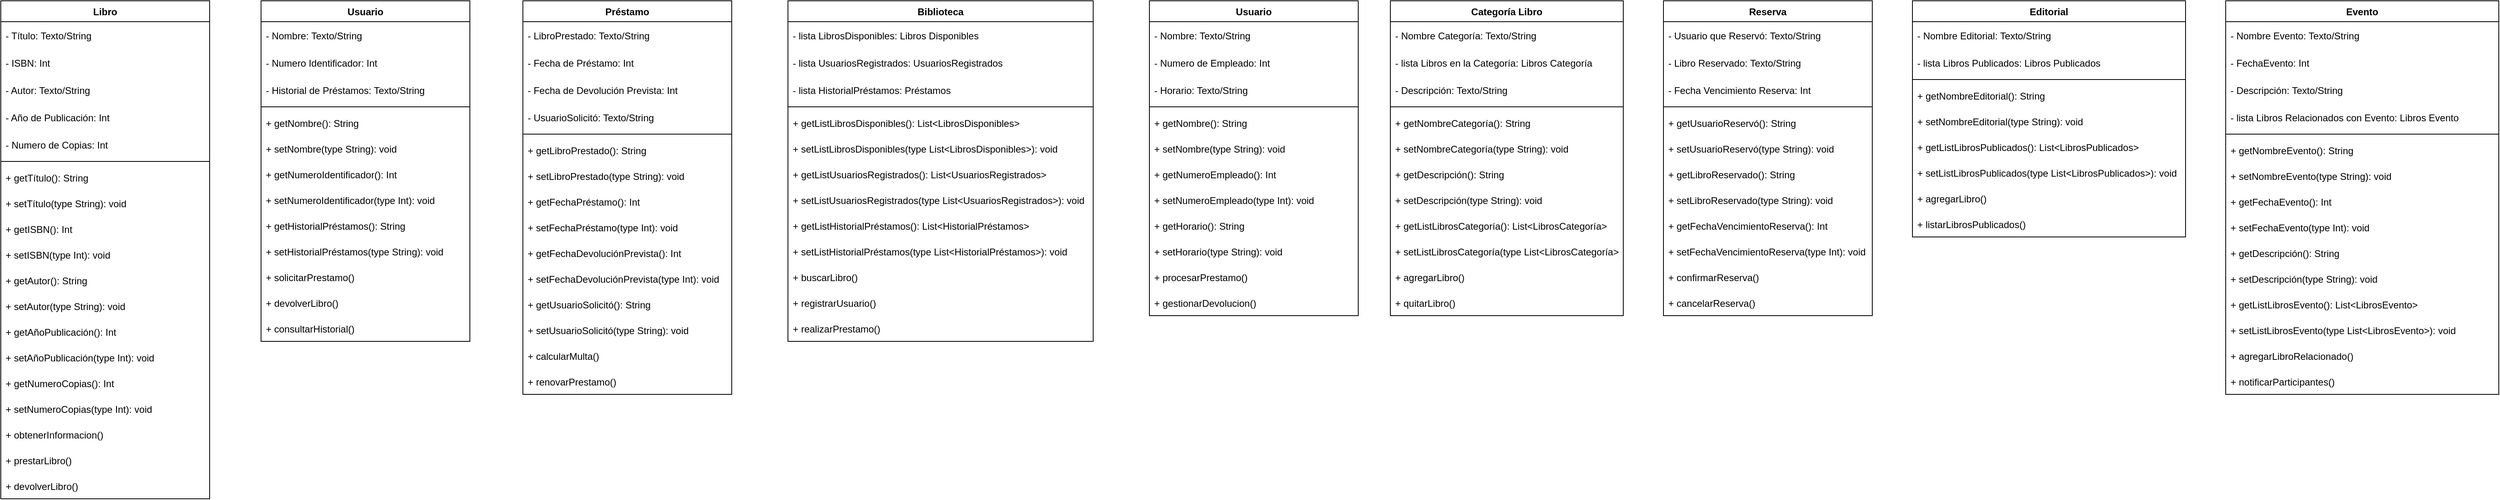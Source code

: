 <mxfile version="22.1.18" type="github">
  <diagram name="Página-1" id="TUS5gieN1rz3YTIe_Czn">
    <mxGraphModel dx="1000" dy="574" grid="1" gridSize="10" guides="1" tooltips="1" connect="1" arrows="1" fold="1" page="1" pageScale="1" pageWidth="827" pageHeight="1169" math="0" shadow="0">
      <root>
        <mxCell id="0" />
        <mxCell id="1" parent="0" />
        <mxCell id="yeNCh0Bpv_U7AYHqmpKk-1" value="Libro" style="swimlane;align=center;verticalAlign=middle;childLayout=stackLayout;horizontal=1;startSize=26;horizontalStack=0;resizeParent=1;resizeParentMax=0;resizeLast=0;collapsible=1;marginBottom=0;" vertex="1" parent="1">
          <mxGeometry x="90" y="50" width="260" height="620" as="geometry">
            <mxRectangle x="320" y="80" width="220" height="30" as="alternateBounds" />
          </mxGeometry>
        </mxCell>
        <mxCell id="yeNCh0Bpv_U7AYHqmpKk-3" value="- Título: Texto/String" style="text;strokeColor=none;fillColor=none;align=left;verticalAlign=middle;spacingLeft=4;spacingRight=4;overflow=hidden;rotatable=0;points=[[0,0.5],[1,0.5]];portConstraint=eastwest;" vertex="1" parent="yeNCh0Bpv_U7AYHqmpKk-1">
          <mxGeometry y="26" width="260" height="34" as="geometry" />
        </mxCell>
        <mxCell id="yeNCh0Bpv_U7AYHqmpKk-9" value="- ISBN: Int" style="text;strokeColor=none;fillColor=none;align=left;verticalAlign=middle;spacingLeft=4;spacingRight=4;overflow=hidden;rotatable=0;points=[[0,0.5],[1,0.5]];portConstraint=eastwest;" vertex="1" parent="yeNCh0Bpv_U7AYHqmpKk-1">
          <mxGeometry y="60" width="260" height="34" as="geometry" />
        </mxCell>
        <mxCell id="yeNCh0Bpv_U7AYHqmpKk-10" value="- Autor: Texto/String" style="text;strokeColor=none;fillColor=none;align=left;verticalAlign=middle;spacingLeft=4;spacingRight=4;overflow=hidden;rotatable=0;points=[[0,0.5],[1,0.5]];portConstraint=eastwest;" vertex="1" parent="yeNCh0Bpv_U7AYHqmpKk-1">
          <mxGeometry y="94" width="260" height="34" as="geometry" />
        </mxCell>
        <mxCell id="yeNCh0Bpv_U7AYHqmpKk-11" value="- Año de Publicación: Int" style="text;strokeColor=none;fillColor=none;align=left;verticalAlign=middle;spacingLeft=4;spacingRight=4;overflow=hidden;rotatable=0;points=[[0,0.5],[1,0.5]];portConstraint=eastwest;" vertex="1" parent="yeNCh0Bpv_U7AYHqmpKk-1">
          <mxGeometry y="128" width="260" height="34" as="geometry" />
        </mxCell>
        <mxCell id="yeNCh0Bpv_U7AYHqmpKk-12" value="- Numero de Copias: Int" style="text;strokeColor=none;fillColor=none;align=left;verticalAlign=middle;spacingLeft=4;spacingRight=4;overflow=hidden;rotatable=0;points=[[0,0.5],[1,0.5]];portConstraint=eastwest;" vertex="1" parent="yeNCh0Bpv_U7AYHqmpKk-1">
          <mxGeometry y="162" width="260" height="34" as="geometry" />
        </mxCell>
        <mxCell id="yeNCh0Bpv_U7AYHqmpKk-4" value="" style="line;strokeWidth=1;fillColor=none;align=left;verticalAlign=middle;spacingTop=-1;spacingLeft=3;spacingRight=3;rotatable=0;labelPosition=right;points=[];portConstraint=eastwest;strokeColor=inherit;" vertex="1" parent="yeNCh0Bpv_U7AYHqmpKk-1">
          <mxGeometry y="196" width="260" height="8" as="geometry" />
        </mxCell>
        <mxCell id="yeNCh0Bpv_U7AYHqmpKk-16" value="+ getTítulo(): String" style="text;strokeColor=none;fillColor=none;align=left;verticalAlign=middle;spacingLeft=4;spacingRight=4;overflow=hidden;rotatable=0;points=[[0,0.5],[1,0.5]];portConstraint=eastwest;" vertex="1" parent="yeNCh0Bpv_U7AYHqmpKk-1">
          <mxGeometry y="204" width="260" height="32" as="geometry" />
        </mxCell>
        <mxCell id="yeNCh0Bpv_U7AYHqmpKk-15" value="+ setTítulo(type String): void" style="text;strokeColor=none;fillColor=none;align=left;verticalAlign=middle;spacingLeft=4;spacingRight=4;overflow=hidden;rotatable=0;points=[[0,0.5],[1,0.5]];portConstraint=eastwest;" vertex="1" parent="yeNCh0Bpv_U7AYHqmpKk-1">
          <mxGeometry y="236" width="260" height="32" as="geometry" />
        </mxCell>
        <mxCell id="yeNCh0Bpv_U7AYHqmpKk-17" value="+ getISBN(): Int" style="text;strokeColor=none;fillColor=none;align=left;verticalAlign=middle;spacingLeft=4;spacingRight=4;overflow=hidden;rotatable=0;points=[[0,0.5],[1,0.5]];portConstraint=eastwest;" vertex="1" parent="yeNCh0Bpv_U7AYHqmpKk-1">
          <mxGeometry y="268" width="260" height="32" as="geometry" />
        </mxCell>
        <mxCell id="yeNCh0Bpv_U7AYHqmpKk-18" value="+ setISBN(type Int): void" style="text;strokeColor=none;fillColor=none;align=left;verticalAlign=middle;spacingLeft=4;spacingRight=4;overflow=hidden;rotatable=0;points=[[0,0.5],[1,0.5]];portConstraint=eastwest;" vertex="1" parent="yeNCh0Bpv_U7AYHqmpKk-1">
          <mxGeometry y="300" width="260" height="32" as="geometry" />
        </mxCell>
        <mxCell id="yeNCh0Bpv_U7AYHqmpKk-19" value="+ getAutor(): String" style="text;strokeColor=none;fillColor=none;align=left;verticalAlign=middle;spacingLeft=4;spacingRight=4;overflow=hidden;rotatable=0;points=[[0,0.5],[1,0.5]];portConstraint=eastwest;" vertex="1" parent="yeNCh0Bpv_U7AYHqmpKk-1">
          <mxGeometry y="332" width="260" height="32" as="geometry" />
        </mxCell>
        <mxCell id="yeNCh0Bpv_U7AYHqmpKk-20" value="+ setAutor(type String): void" style="text;strokeColor=none;fillColor=none;align=left;verticalAlign=middle;spacingLeft=4;spacingRight=4;overflow=hidden;rotatable=0;points=[[0,0.5],[1,0.5]];portConstraint=eastwest;" vertex="1" parent="yeNCh0Bpv_U7AYHqmpKk-1">
          <mxGeometry y="364" width="260" height="32" as="geometry" />
        </mxCell>
        <mxCell id="yeNCh0Bpv_U7AYHqmpKk-21" value="+ getAñoPublicación(): Int" style="text;strokeColor=none;fillColor=none;align=left;verticalAlign=middle;spacingLeft=4;spacingRight=4;overflow=hidden;rotatable=0;points=[[0,0.5],[1,0.5]];portConstraint=eastwest;" vertex="1" parent="yeNCh0Bpv_U7AYHqmpKk-1">
          <mxGeometry y="396" width="260" height="32" as="geometry" />
        </mxCell>
        <mxCell id="yeNCh0Bpv_U7AYHqmpKk-22" value="+ setAñoPublicación(type Int): void" style="text;strokeColor=none;fillColor=none;align=left;verticalAlign=middle;spacingLeft=4;spacingRight=4;overflow=hidden;rotatable=0;points=[[0,0.5],[1,0.5]];portConstraint=eastwest;" vertex="1" parent="yeNCh0Bpv_U7AYHqmpKk-1">
          <mxGeometry y="428" width="260" height="32" as="geometry" />
        </mxCell>
        <mxCell id="yeNCh0Bpv_U7AYHqmpKk-23" value="+ getNumeroCopias(): Int" style="text;strokeColor=none;fillColor=none;align=left;verticalAlign=middle;spacingLeft=4;spacingRight=4;overflow=hidden;rotatable=0;points=[[0,0.5],[1,0.5]];portConstraint=eastwest;" vertex="1" parent="yeNCh0Bpv_U7AYHqmpKk-1">
          <mxGeometry y="460" width="260" height="32" as="geometry" />
        </mxCell>
        <mxCell id="yeNCh0Bpv_U7AYHqmpKk-24" value="+ setNumeroCopias(type Int): void" style="text;strokeColor=none;fillColor=none;align=left;verticalAlign=middle;spacingLeft=4;spacingRight=4;overflow=hidden;rotatable=0;points=[[0,0.5],[1,0.5]];portConstraint=eastwest;" vertex="1" parent="yeNCh0Bpv_U7AYHqmpKk-1">
          <mxGeometry y="492" width="260" height="32" as="geometry" />
        </mxCell>
        <mxCell id="yeNCh0Bpv_U7AYHqmpKk-25" value="+ obtenerInformacion()" style="text;strokeColor=none;fillColor=none;align=left;verticalAlign=middle;spacingLeft=4;spacingRight=4;overflow=hidden;rotatable=0;points=[[0,0.5],[1,0.5]];portConstraint=eastwest;" vertex="1" parent="yeNCh0Bpv_U7AYHqmpKk-1">
          <mxGeometry y="524" width="260" height="32" as="geometry" />
        </mxCell>
        <mxCell id="yeNCh0Bpv_U7AYHqmpKk-26" value="+ prestarLibro()" style="text;strokeColor=none;fillColor=none;align=left;verticalAlign=middle;spacingLeft=4;spacingRight=4;overflow=hidden;rotatable=0;points=[[0,0.5],[1,0.5]];portConstraint=eastwest;" vertex="1" parent="yeNCh0Bpv_U7AYHqmpKk-1">
          <mxGeometry y="556" width="260" height="32" as="geometry" />
        </mxCell>
        <mxCell id="yeNCh0Bpv_U7AYHqmpKk-27" value="+ devolverLibro()" style="text;strokeColor=none;fillColor=none;align=left;verticalAlign=middle;spacingLeft=4;spacingRight=4;overflow=hidden;rotatable=0;points=[[0,0.5],[1,0.5]];portConstraint=eastwest;" vertex="1" parent="yeNCh0Bpv_U7AYHqmpKk-1">
          <mxGeometry y="588" width="260" height="32" as="geometry" />
        </mxCell>
        <mxCell id="yeNCh0Bpv_U7AYHqmpKk-28" value="Usuario" style="swimlane;align=center;verticalAlign=middle;childLayout=stackLayout;horizontal=1;startSize=26;horizontalStack=0;resizeParent=1;resizeParentMax=0;resizeLast=0;collapsible=1;marginBottom=0;" vertex="1" parent="1">
          <mxGeometry x="414" y="50" width="260" height="424" as="geometry">
            <mxRectangle x="320" y="80" width="220" height="30" as="alternateBounds" />
          </mxGeometry>
        </mxCell>
        <mxCell id="yeNCh0Bpv_U7AYHqmpKk-29" value="- Nombre: Texto/String" style="text;strokeColor=none;fillColor=none;align=left;verticalAlign=middle;spacingLeft=4;spacingRight=4;overflow=hidden;rotatable=0;points=[[0,0.5],[1,0.5]];portConstraint=eastwest;" vertex="1" parent="yeNCh0Bpv_U7AYHqmpKk-28">
          <mxGeometry y="26" width="260" height="34" as="geometry" />
        </mxCell>
        <mxCell id="yeNCh0Bpv_U7AYHqmpKk-30" value="- Numero Identificador: Int" style="text;strokeColor=none;fillColor=none;align=left;verticalAlign=middle;spacingLeft=4;spacingRight=4;overflow=hidden;rotatable=0;points=[[0,0.5],[1,0.5]];portConstraint=eastwest;" vertex="1" parent="yeNCh0Bpv_U7AYHqmpKk-28">
          <mxGeometry y="60" width="260" height="34" as="geometry" />
        </mxCell>
        <mxCell id="yeNCh0Bpv_U7AYHqmpKk-31" value="- Historial de Préstamos: Texto/String" style="text;strokeColor=none;fillColor=none;align=left;verticalAlign=middle;spacingLeft=4;spacingRight=4;overflow=hidden;rotatable=0;points=[[0,0.5],[1,0.5]];portConstraint=eastwest;" vertex="1" parent="yeNCh0Bpv_U7AYHqmpKk-28">
          <mxGeometry y="94" width="260" height="34" as="geometry" />
        </mxCell>
        <mxCell id="yeNCh0Bpv_U7AYHqmpKk-34" value="" style="line;strokeWidth=1;fillColor=none;align=left;verticalAlign=middle;spacingTop=-1;spacingLeft=3;spacingRight=3;rotatable=0;labelPosition=right;points=[];portConstraint=eastwest;strokeColor=inherit;" vertex="1" parent="yeNCh0Bpv_U7AYHqmpKk-28">
          <mxGeometry y="128" width="260" height="8" as="geometry" />
        </mxCell>
        <mxCell id="yeNCh0Bpv_U7AYHqmpKk-35" value="+ getNombre(): String" style="text;strokeColor=none;fillColor=none;align=left;verticalAlign=middle;spacingLeft=4;spacingRight=4;overflow=hidden;rotatable=0;points=[[0,0.5],[1,0.5]];portConstraint=eastwest;" vertex="1" parent="yeNCh0Bpv_U7AYHqmpKk-28">
          <mxGeometry y="136" width="260" height="32" as="geometry" />
        </mxCell>
        <mxCell id="yeNCh0Bpv_U7AYHqmpKk-36" value="+ setNombre(type String): void" style="text;strokeColor=none;fillColor=none;align=left;verticalAlign=middle;spacingLeft=4;spacingRight=4;overflow=hidden;rotatable=0;points=[[0,0.5],[1,0.5]];portConstraint=eastwest;" vertex="1" parent="yeNCh0Bpv_U7AYHqmpKk-28">
          <mxGeometry y="168" width="260" height="32" as="geometry" />
        </mxCell>
        <mxCell id="yeNCh0Bpv_U7AYHqmpKk-37" value="+ getNumeroIdentificador(): Int" style="text;strokeColor=none;fillColor=none;align=left;verticalAlign=middle;spacingLeft=4;spacingRight=4;overflow=hidden;rotatable=0;points=[[0,0.5],[1,0.5]];portConstraint=eastwest;" vertex="1" parent="yeNCh0Bpv_U7AYHqmpKk-28">
          <mxGeometry y="200" width="260" height="32" as="geometry" />
        </mxCell>
        <mxCell id="yeNCh0Bpv_U7AYHqmpKk-38" value="+ setNumeroIdentificador(type Int): void" style="text;strokeColor=none;fillColor=none;align=left;verticalAlign=middle;spacingLeft=4;spacingRight=4;overflow=hidden;rotatable=0;points=[[0,0.5],[1,0.5]];portConstraint=eastwest;" vertex="1" parent="yeNCh0Bpv_U7AYHqmpKk-28">
          <mxGeometry y="232" width="260" height="32" as="geometry" />
        </mxCell>
        <mxCell id="yeNCh0Bpv_U7AYHqmpKk-48" value="+ getHistorialPréstamos(): String" style="text;strokeColor=none;fillColor=none;align=left;verticalAlign=middle;spacingLeft=4;spacingRight=4;overflow=hidden;rotatable=0;points=[[0,0.5],[1,0.5]];portConstraint=eastwest;" vertex="1" parent="yeNCh0Bpv_U7AYHqmpKk-28">
          <mxGeometry y="264" width="260" height="32" as="geometry" />
        </mxCell>
        <mxCell id="yeNCh0Bpv_U7AYHqmpKk-49" value="+ setHistorialPréstamos(type String): void" style="text;strokeColor=none;fillColor=none;align=left;verticalAlign=middle;spacingLeft=4;spacingRight=4;overflow=hidden;rotatable=0;points=[[0,0.5],[1,0.5]];portConstraint=eastwest;" vertex="1" parent="yeNCh0Bpv_U7AYHqmpKk-28">
          <mxGeometry y="296" width="260" height="32" as="geometry" />
        </mxCell>
        <mxCell id="yeNCh0Bpv_U7AYHqmpKk-51" value="+ solicitarPrestamo()" style="text;strokeColor=none;fillColor=none;align=left;verticalAlign=middle;spacingLeft=4;spacingRight=4;overflow=hidden;rotatable=0;points=[[0,0.5],[1,0.5]];portConstraint=eastwest;" vertex="1" parent="yeNCh0Bpv_U7AYHqmpKk-28">
          <mxGeometry y="328" width="260" height="32" as="geometry" />
        </mxCell>
        <mxCell id="yeNCh0Bpv_U7AYHqmpKk-53" value="+ devolverLibro()" style="text;strokeColor=none;fillColor=none;align=left;verticalAlign=middle;spacingLeft=4;spacingRight=4;overflow=hidden;rotatable=0;points=[[0,0.5],[1,0.5]];portConstraint=eastwest;" vertex="1" parent="yeNCh0Bpv_U7AYHqmpKk-28">
          <mxGeometry y="360" width="260" height="32" as="geometry" />
        </mxCell>
        <mxCell id="yeNCh0Bpv_U7AYHqmpKk-54" value="+ consultarHistorial()" style="text;strokeColor=none;fillColor=none;align=left;verticalAlign=middle;spacingLeft=4;spacingRight=4;overflow=hidden;rotatable=0;points=[[0,0.5],[1,0.5]];portConstraint=eastwest;" vertex="1" parent="yeNCh0Bpv_U7AYHqmpKk-28">
          <mxGeometry y="392" width="260" height="32" as="geometry" />
        </mxCell>
        <mxCell id="yeNCh0Bpv_U7AYHqmpKk-55" value="Préstamo" style="swimlane;align=center;verticalAlign=middle;childLayout=stackLayout;horizontal=1;startSize=26;horizontalStack=0;resizeParent=1;resizeParentMax=0;resizeLast=0;collapsible=1;marginBottom=0;" vertex="1" parent="1">
          <mxGeometry x="740" y="50" width="260" height="490" as="geometry">
            <mxRectangle x="320" y="80" width="220" height="30" as="alternateBounds" />
          </mxGeometry>
        </mxCell>
        <mxCell id="yeNCh0Bpv_U7AYHqmpKk-56" value="- LibroPrestado: Texto/String" style="text;strokeColor=none;fillColor=none;align=left;verticalAlign=middle;spacingLeft=4;spacingRight=4;overflow=hidden;rotatable=0;points=[[0,0.5],[1,0.5]];portConstraint=eastwest;" vertex="1" parent="yeNCh0Bpv_U7AYHqmpKk-55">
          <mxGeometry y="26" width="260" height="34" as="geometry" />
        </mxCell>
        <mxCell id="yeNCh0Bpv_U7AYHqmpKk-57" value="- Fecha de Préstamo: Int" style="text;strokeColor=none;fillColor=none;align=left;verticalAlign=middle;spacingLeft=4;spacingRight=4;overflow=hidden;rotatable=0;points=[[0,0.5],[1,0.5]];portConstraint=eastwest;" vertex="1" parent="yeNCh0Bpv_U7AYHqmpKk-55">
          <mxGeometry y="60" width="260" height="34" as="geometry" />
        </mxCell>
        <mxCell id="yeNCh0Bpv_U7AYHqmpKk-69" value="- Fecha de Devolución Prevista: Int" style="text;strokeColor=none;fillColor=none;align=left;verticalAlign=middle;spacingLeft=4;spacingRight=4;overflow=hidden;rotatable=0;points=[[0,0.5],[1,0.5]];portConstraint=eastwest;" vertex="1" parent="yeNCh0Bpv_U7AYHqmpKk-55">
          <mxGeometry y="94" width="260" height="34" as="geometry" />
        </mxCell>
        <mxCell id="yeNCh0Bpv_U7AYHqmpKk-58" value="- UsuarioSolicitó: Texto/String" style="text;strokeColor=none;fillColor=none;align=left;verticalAlign=middle;spacingLeft=4;spacingRight=4;overflow=hidden;rotatable=0;points=[[0,0.5],[1,0.5]];portConstraint=eastwest;" vertex="1" parent="yeNCh0Bpv_U7AYHqmpKk-55">
          <mxGeometry y="128" width="260" height="34" as="geometry" />
        </mxCell>
        <mxCell id="yeNCh0Bpv_U7AYHqmpKk-59" value="" style="line;strokeWidth=1;fillColor=none;align=left;verticalAlign=middle;spacingTop=-1;spacingLeft=3;spacingRight=3;rotatable=0;labelPosition=right;points=[];portConstraint=eastwest;strokeColor=inherit;" vertex="1" parent="yeNCh0Bpv_U7AYHqmpKk-55">
          <mxGeometry y="162" width="260" height="8" as="geometry" />
        </mxCell>
        <mxCell id="yeNCh0Bpv_U7AYHqmpKk-60" value="+ getLibroPrestado(): String" style="text;strokeColor=none;fillColor=none;align=left;verticalAlign=middle;spacingLeft=4;spacingRight=4;overflow=hidden;rotatable=0;points=[[0,0.5],[1,0.5]];portConstraint=eastwest;" vertex="1" parent="yeNCh0Bpv_U7AYHqmpKk-55">
          <mxGeometry y="170" width="260" height="32" as="geometry" />
        </mxCell>
        <mxCell id="yeNCh0Bpv_U7AYHqmpKk-61" value="+ setLibroPrestado(type String): void" style="text;strokeColor=none;fillColor=none;align=left;verticalAlign=middle;spacingLeft=4;spacingRight=4;overflow=hidden;rotatable=0;points=[[0,0.5],[1,0.5]];portConstraint=eastwest;" vertex="1" parent="yeNCh0Bpv_U7AYHqmpKk-55">
          <mxGeometry y="202" width="260" height="32" as="geometry" />
        </mxCell>
        <mxCell id="yeNCh0Bpv_U7AYHqmpKk-62" value="+ getFechaPréstamo(): Int" style="text;strokeColor=none;fillColor=none;align=left;verticalAlign=middle;spacingLeft=4;spacingRight=4;overflow=hidden;rotatable=0;points=[[0,0.5],[1,0.5]];portConstraint=eastwest;" vertex="1" parent="yeNCh0Bpv_U7AYHqmpKk-55">
          <mxGeometry y="234" width="260" height="32" as="geometry" />
        </mxCell>
        <mxCell id="yeNCh0Bpv_U7AYHqmpKk-63" value="+ setFechaPréstamo(type Int): void" style="text;strokeColor=none;fillColor=none;align=left;verticalAlign=middle;spacingLeft=4;spacingRight=4;overflow=hidden;rotatable=0;points=[[0,0.5],[1,0.5]];portConstraint=eastwest;" vertex="1" parent="yeNCh0Bpv_U7AYHqmpKk-55">
          <mxGeometry y="266" width="260" height="32" as="geometry" />
        </mxCell>
        <mxCell id="yeNCh0Bpv_U7AYHqmpKk-70" value="+ getFechaDevoluciónPrevista(): Int" style="text;strokeColor=none;fillColor=none;align=left;verticalAlign=middle;spacingLeft=4;spacingRight=4;overflow=hidden;rotatable=0;points=[[0,0.5],[1,0.5]];portConstraint=eastwest;" vertex="1" parent="yeNCh0Bpv_U7AYHqmpKk-55">
          <mxGeometry y="298" width="260" height="32" as="geometry" />
        </mxCell>
        <mxCell id="yeNCh0Bpv_U7AYHqmpKk-71" value="+ setFechaDevoluciónPrevista(type Int): void" style="text;strokeColor=none;fillColor=none;align=left;verticalAlign=middle;spacingLeft=4;spacingRight=4;overflow=hidden;rotatable=0;points=[[0,0.5],[1,0.5]];portConstraint=eastwest;" vertex="1" parent="yeNCh0Bpv_U7AYHqmpKk-55">
          <mxGeometry y="330" width="260" height="32" as="geometry" />
        </mxCell>
        <mxCell id="yeNCh0Bpv_U7AYHqmpKk-64" value="+ getUsuarioSolicitó(): String" style="text;strokeColor=none;fillColor=none;align=left;verticalAlign=middle;spacingLeft=4;spacingRight=4;overflow=hidden;rotatable=0;points=[[0,0.5],[1,0.5]];portConstraint=eastwest;" vertex="1" parent="yeNCh0Bpv_U7AYHqmpKk-55">
          <mxGeometry y="362" width="260" height="32" as="geometry" />
        </mxCell>
        <mxCell id="yeNCh0Bpv_U7AYHqmpKk-65" value="+ setUsuarioSolicitó(type String): void" style="text;strokeColor=none;fillColor=none;align=left;verticalAlign=middle;spacingLeft=4;spacingRight=4;overflow=hidden;rotatable=0;points=[[0,0.5],[1,0.5]];portConstraint=eastwest;" vertex="1" parent="yeNCh0Bpv_U7AYHqmpKk-55">
          <mxGeometry y="394" width="260" height="32" as="geometry" />
        </mxCell>
        <mxCell id="yeNCh0Bpv_U7AYHqmpKk-66" value="+ calcularMulta()" style="text;strokeColor=none;fillColor=none;align=left;verticalAlign=middle;spacingLeft=4;spacingRight=4;overflow=hidden;rotatable=0;points=[[0,0.5],[1,0.5]];portConstraint=eastwest;" vertex="1" parent="yeNCh0Bpv_U7AYHqmpKk-55">
          <mxGeometry y="426" width="260" height="32" as="geometry" />
        </mxCell>
        <mxCell id="yeNCh0Bpv_U7AYHqmpKk-67" value="+ renovarPrestamo()" style="text;strokeColor=none;fillColor=none;align=left;verticalAlign=middle;spacingLeft=4;spacingRight=4;overflow=hidden;rotatable=0;points=[[0,0.5],[1,0.5]];portConstraint=eastwest;" vertex="1" parent="yeNCh0Bpv_U7AYHqmpKk-55">
          <mxGeometry y="458" width="260" height="32" as="geometry" />
        </mxCell>
        <mxCell id="yeNCh0Bpv_U7AYHqmpKk-72" value="Biblioteca" style="swimlane;align=center;verticalAlign=middle;childLayout=stackLayout;horizontal=1;startSize=26;horizontalStack=0;resizeParent=1;resizeParentMax=0;resizeLast=0;collapsible=1;marginBottom=0;" vertex="1" parent="1">
          <mxGeometry x="1070" y="50" width="380" height="424" as="geometry">
            <mxRectangle x="320" y="80" width="220" height="30" as="alternateBounds" />
          </mxGeometry>
        </mxCell>
        <mxCell id="yeNCh0Bpv_U7AYHqmpKk-73" value="- lista LibrosDisponibles: Libros Disponibles" style="text;align=left;verticalAlign=middle;spacingLeft=4;spacingRight=4;overflow=hidden;rotatable=0;points=[[0,0.5],[1,0.5]];portConstraint=eastwest;labelBackgroundColor=none;" vertex="1" parent="yeNCh0Bpv_U7AYHqmpKk-72">
          <mxGeometry y="26" width="380" height="34" as="geometry" />
        </mxCell>
        <mxCell id="yeNCh0Bpv_U7AYHqmpKk-80" value="- lista UsuariosRegistrados: UsuariosRegistrados" style="text;align=left;verticalAlign=middle;spacingLeft=4;spacingRight=4;overflow=hidden;rotatable=0;points=[[0,0.5],[1,0.5]];portConstraint=eastwest;labelBackgroundColor=none;" vertex="1" parent="yeNCh0Bpv_U7AYHqmpKk-72">
          <mxGeometry y="60" width="380" height="34" as="geometry" />
        </mxCell>
        <mxCell id="yeNCh0Bpv_U7AYHqmpKk-81" value="- lista HistorialPréstamos: Préstamos" style="text;align=left;verticalAlign=middle;spacingLeft=4;spacingRight=4;overflow=hidden;rotatable=0;points=[[0,0.5],[1,0.5]];portConstraint=eastwest;labelBackgroundColor=none;" vertex="1" parent="yeNCh0Bpv_U7AYHqmpKk-72">
          <mxGeometry y="94" width="380" height="34" as="geometry" />
        </mxCell>
        <mxCell id="yeNCh0Bpv_U7AYHqmpKk-75" value="" style="line;strokeWidth=1;fillColor=none;align=left;verticalAlign=middle;spacingTop=-1;spacingLeft=3;spacingRight=3;rotatable=0;labelPosition=right;points=[];portConstraint=eastwest;strokeColor=inherit;" vertex="1" parent="yeNCh0Bpv_U7AYHqmpKk-72">
          <mxGeometry y="128" width="380" height="8" as="geometry" />
        </mxCell>
        <mxCell id="yeNCh0Bpv_U7AYHqmpKk-77" value="+ getListLibrosDisponibles(): List&lt;LibrosDisponibles&gt;" style="text;strokeColor=none;fillColor=none;align=left;verticalAlign=middle;spacingLeft=4;spacingRight=4;overflow=hidden;rotatable=0;points=[[0,0.5],[1,0.5]];portConstraint=eastwest;" vertex="1" parent="yeNCh0Bpv_U7AYHqmpKk-72">
          <mxGeometry y="136" width="380" height="32" as="geometry" />
        </mxCell>
        <mxCell id="yeNCh0Bpv_U7AYHqmpKk-76" value="+ setListLibrosDisponibles(type List&lt;LibrosDisponibles&gt;): void" style="text;strokeColor=none;fillColor=none;align=left;verticalAlign=middle;spacingLeft=4;spacingRight=4;overflow=hidden;rotatable=0;points=[[0,0.5],[1,0.5]];portConstraint=eastwest;" vertex="1" parent="yeNCh0Bpv_U7AYHqmpKk-72">
          <mxGeometry y="168" width="380" height="32" as="geometry" />
        </mxCell>
        <mxCell id="yeNCh0Bpv_U7AYHqmpKk-82" value="+ getListUsuariosRegistrados(): List&lt;UsuariosRegistrados&gt;" style="text;strokeColor=none;fillColor=none;align=left;verticalAlign=middle;spacingLeft=4;spacingRight=4;overflow=hidden;rotatable=0;points=[[0,0.5],[1,0.5]];portConstraint=eastwest;" vertex="1" parent="yeNCh0Bpv_U7AYHqmpKk-72">
          <mxGeometry y="200" width="380" height="32" as="geometry" />
        </mxCell>
        <mxCell id="yeNCh0Bpv_U7AYHqmpKk-83" value="+ setListUsuariosRegistrados(type List&lt;UsuariosRegistrados&gt;): void" style="text;strokeColor=none;fillColor=none;align=left;verticalAlign=middle;spacingLeft=4;spacingRight=4;overflow=hidden;rotatable=0;points=[[0,0.5],[1,0.5]];portConstraint=eastwest;" vertex="1" parent="yeNCh0Bpv_U7AYHqmpKk-72">
          <mxGeometry y="232" width="380" height="32" as="geometry" />
        </mxCell>
        <mxCell id="yeNCh0Bpv_U7AYHqmpKk-84" value="+ getListHistorialPréstamos(): List&lt;HistorialPréstamos&gt;" style="text;strokeColor=none;fillColor=none;align=left;verticalAlign=middle;spacingLeft=4;spacingRight=4;overflow=hidden;rotatable=0;points=[[0,0.5],[1,0.5]];portConstraint=eastwest;" vertex="1" parent="yeNCh0Bpv_U7AYHqmpKk-72">
          <mxGeometry y="264" width="380" height="32" as="geometry" />
        </mxCell>
        <mxCell id="yeNCh0Bpv_U7AYHqmpKk-85" value="+ setListHistorialPréstamos(type List&lt;HistorialPréstamos&gt;): void" style="text;strokeColor=none;fillColor=none;align=left;verticalAlign=middle;spacingLeft=4;spacingRight=4;overflow=hidden;rotatable=0;points=[[0,0.5],[1,0.5]];portConstraint=eastwest;" vertex="1" parent="yeNCh0Bpv_U7AYHqmpKk-72">
          <mxGeometry y="296" width="380" height="32" as="geometry" />
        </mxCell>
        <mxCell id="yeNCh0Bpv_U7AYHqmpKk-86" value="+ buscarLibro()" style="text;strokeColor=none;fillColor=none;align=left;verticalAlign=middle;spacingLeft=4;spacingRight=4;overflow=hidden;rotatable=0;points=[[0,0.5],[1,0.5]];portConstraint=eastwest;" vertex="1" parent="yeNCh0Bpv_U7AYHqmpKk-72">
          <mxGeometry y="328" width="380" height="32" as="geometry" />
        </mxCell>
        <mxCell id="yeNCh0Bpv_U7AYHqmpKk-87" value="+ registrarUsuario()" style="text;strokeColor=none;fillColor=none;align=left;verticalAlign=middle;spacingLeft=4;spacingRight=4;overflow=hidden;rotatable=0;points=[[0,0.5],[1,0.5]];portConstraint=eastwest;" vertex="1" parent="yeNCh0Bpv_U7AYHqmpKk-72">
          <mxGeometry y="360" width="380" height="32" as="geometry" />
        </mxCell>
        <mxCell id="yeNCh0Bpv_U7AYHqmpKk-88" value="+ realizarPrestamo()" style="text;strokeColor=none;fillColor=none;align=left;verticalAlign=middle;spacingLeft=4;spacingRight=4;overflow=hidden;rotatable=0;points=[[0,0.5],[1,0.5]];portConstraint=eastwest;" vertex="1" parent="yeNCh0Bpv_U7AYHqmpKk-72">
          <mxGeometry y="392" width="380" height="32" as="geometry" />
        </mxCell>
        <mxCell id="yeNCh0Bpv_U7AYHqmpKk-89" value="Usuario" style="swimlane;align=center;verticalAlign=middle;childLayout=stackLayout;horizontal=1;startSize=26;horizontalStack=0;resizeParent=1;resizeParentMax=0;resizeLast=0;collapsible=1;marginBottom=0;" vertex="1" parent="1">
          <mxGeometry x="1520" y="50" width="260" height="392" as="geometry">
            <mxRectangle x="320" y="80" width="220" height="30" as="alternateBounds" />
          </mxGeometry>
        </mxCell>
        <mxCell id="yeNCh0Bpv_U7AYHqmpKk-90" value="- Nombre: Texto/String" style="text;strokeColor=none;fillColor=none;align=left;verticalAlign=middle;spacingLeft=4;spacingRight=4;overflow=hidden;rotatable=0;points=[[0,0.5],[1,0.5]];portConstraint=eastwest;" vertex="1" parent="yeNCh0Bpv_U7AYHqmpKk-89">
          <mxGeometry y="26" width="260" height="34" as="geometry" />
        </mxCell>
        <mxCell id="yeNCh0Bpv_U7AYHqmpKk-91" value="- Numero de Empleado: Int" style="text;strokeColor=none;fillColor=none;align=left;verticalAlign=middle;spacingLeft=4;spacingRight=4;overflow=hidden;rotatable=0;points=[[0,0.5],[1,0.5]];portConstraint=eastwest;" vertex="1" parent="yeNCh0Bpv_U7AYHqmpKk-89">
          <mxGeometry y="60" width="260" height="34" as="geometry" />
        </mxCell>
        <mxCell id="yeNCh0Bpv_U7AYHqmpKk-92" value="- Horario: Texto/String" style="text;strokeColor=none;fillColor=none;align=left;verticalAlign=middle;spacingLeft=4;spacingRight=4;overflow=hidden;rotatable=0;points=[[0,0.5],[1,0.5]];portConstraint=eastwest;" vertex="1" parent="yeNCh0Bpv_U7AYHqmpKk-89">
          <mxGeometry y="94" width="260" height="34" as="geometry" />
        </mxCell>
        <mxCell id="yeNCh0Bpv_U7AYHqmpKk-93" value="" style="line;strokeWidth=1;fillColor=none;align=left;verticalAlign=middle;spacingTop=-1;spacingLeft=3;spacingRight=3;rotatable=0;labelPosition=right;points=[];portConstraint=eastwest;strokeColor=inherit;" vertex="1" parent="yeNCh0Bpv_U7AYHqmpKk-89">
          <mxGeometry y="128" width="260" height="8" as="geometry" />
        </mxCell>
        <mxCell id="yeNCh0Bpv_U7AYHqmpKk-94" value="+ getNombre(): String" style="text;strokeColor=none;fillColor=none;align=left;verticalAlign=middle;spacingLeft=4;spacingRight=4;overflow=hidden;rotatable=0;points=[[0,0.5],[1,0.5]];portConstraint=eastwest;" vertex="1" parent="yeNCh0Bpv_U7AYHqmpKk-89">
          <mxGeometry y="136" width="260" height="32" as="geometry" />
        </mxCell>
        <mxCell id="yeNCh0Bpv_U7AYHqmpKk-95" value="+ setNombre(type String): void" style="text;strokeColor=none;fillColor=none;align=left;verticalAlign=middle;spacingLeft=4;spacingRight=4;overflow=hidden;rotatable=0;points=[[0,0.5],[1,0.5]];portConstraint=eastwest;" vertex="1" parent="yeNCh0Bpv_U7AYHqmpKk-89">
          <mxGeometry y="168" width="260" height="32" as="geometry" />
        </mxCell>
        <mxCell id="yeNCh0Bpv_U7AYHqmpKk-96" value="+ getNumeroEmpleado(): Int" style="text;strokeColor=none;fillColor=none;align=left;verticalAlign=middle;spacingLeft=4;spacingRight=4;overflow=hidden;rotatable=0;points=[[0,0.5],[1,0.5]];portConstraint=eastwest;" vertex="1" parent="yeNCh0Bpv_U7AYHqmpKk-89">
          <mxGeometry y="200" width="260" height="32" as="geometry" />
        </mxCell>
        <mxCell id="yeNCh0Bpv_U7AYHqmpKk-97" value="+ setNumeroEmpleado(type Int): void" style="text;strokeColor=none;fillColor=none;align=left;verticalAlign=middle;spacingLeft=4;spacingRight=4;overflow=hidden;rotatable=0;points=[[0,0.5],[1,0.5]];portConstraint=eastwest;" vertex="1" parent="yeNCh0Bpv_U7AYHqmpKk-89">
          <mxGeometry y="232" width="260" height="32" as="geometry" />
        </mxCell>
        <mxCell id="yeNCh0Bpv_U7AYHqmpKk-98" value="+ getHorario(): String" style="text;strokeColor=none;fillColor=none;align=left;verticalAlign=middle;spacingLeft=4;spacingRight=4;overflow=hidden;rotatable=0;points=[[0,0.5],[1,0.5]];portConstraint=eastwest;" vertex="1" parent="yeNCh0Bpv_U7AYHqmpKk-89">
          <mxGeometry y="264" width="260" height="32" as="geometry" />
        </mxCell>
        <mxCell id="yeNCh0Bpv_U7AYHqmpKk-99" value="+ setHorario(type String): void" style="text;strokeColor=none;fillColor=none;align=left;verticalAlign=middle;spacingLeft=4;spacingRight=4;overflow=hidden;rotatable=0;points=[[0,0.5],[1,0.5]];portConstraint=eastwest;" vertex="1" parent="yeNCh0Bpv_U7AYHqmpKk-89">
          <mxGeometry y="296" width="260" height="32" as="geometry" />
        </mxCell>
        <mxCell id="yeNCh0Bpv_U7AYHqmpKk-100" value="+ procesarPrestamo()" style="text;strokeColor=none;fillColor=none;align=left;verticalAlign=middle;spacingLeft=4;spacingRight=4;overflow=hidden;rotatable=0;points=[[0,0.5],[1,0.5]];portConstraint=eastwest;" vertex="1" parent="yeNCh0Bpv_U7AYHqmpKk-89">
          <mxGeometry y="328" width="260" height="32" as="geometry" />
        </mxCell>
        <mxCell id="yeNCh0Bpv_U7AYHqmpKk-101" value="+ gestionarDevolucion()" style="text;strokeColor=none;fillColor=none;align=left;verticalAlign=middle;spacingLeft=4;spacingRight=4;overflow=hidden;rotatable=0;points=[[0,0.5],[1,0.5]];portConstraint=eastwest;" vertex="1" parent="yeNCh0Bpv_U7AYHqmpKk-89">
          <mxGeometry y="360" width="260" height="32" as="geometry" />
        </mxCell>
        <mxCell id="yeNCh0Bpv_U7AYHqmpKk-103" value="Categoría Libro" style="swimlane;align=center;verticalAlign=middle;childLayout=stackLayout;horizontal=1;startSize=26;horizontalStack=0;resizeParent=1;resizeParentMax=0;resizeLast=0;collapsible=1;marginBottom=0;" vertex="1" parent="1">
          <mxGeometry x="1820" y="50" width="290" height="392" as="geometry">
            <mxRectangle x="320" y="80" width="220" height="30" as="alternateBounds" />
          </mxGeometry>
        </mxCell>
        <mxCell id="yeNCh0Bpv_U7AYHqmpKk-104" value="- Nombre Categoría: Texto/String" style="text;strokeColor=none;fillColor=none;align=left;verticalAlign=middle;spacingLeft=4;spacingRight=4;overflow=hidden;rotatable=0;points=[[0,0.5],[1,0.5]];portConstraint=eastwest;" vertex="1" parent="yeNCh0Bpv_U7AYHqmpKk-103">
          <mxGeometry y="26" width="290" height="34" as="geometry" />
        </mxCell>
        <mxCell id="yeNCh0Bpv_U7AYHqmpKk-116" value="- lista Libros en la Categoría: Libros Categoría" style="text;align=left;verticalAlign=middle;spacingLeft=4;spacingRight=4;overflow=hidden;rotatable=0;points=[[0,0.5],[1,0.5]];portConstraint=eastwest;labelBackgroundColor=none;" vertex="1" parent="yeNCh0Bpv_U7AYHqmpKk-103">
          <mxGeometry y="60" width="290" height="34" as="geometry" />
        </mxCell>
        <mxCell id="yeNCh0Bpv_U7AYHqmpKk-106" value="- Descripción: Texto/String" style="text;strokeColor=none;fillColor=none;align=left;verticalAlign=middle;spacingLeft=4;spacingRight=4;overflow=hidden;rotatable=0;points=[[0,0.5],[1,0.5]];portConstraint=eastwest;" vertex="1" parent="yeNCh0Bpv_U7AYHqmpKk-103">
          <mxGeometry y="94" width="290" height="34" as="geometry" />
        </mxCell>
        <mxCell id="yeNCh0Bpv_U7AYHqmpKk-107" value="" style="line;strokeWidth=1;fillColor=none;align=left;verticalAlign=middle;spacingTop=-1;spacingLeft=3;spacingRight=3;rotatable=0;labelPosition=right;points=[];portConstraint=eastwest;strokeColor=inherit;" vertex="1" parent="yeNCh0Bpv_U7AYHqmpKk-103">
          <mxGeometry y="128" width="290" height="8" as="geometry" />
        </mxCell>
        <mxCell id="yeNCh0Bpv_U7AYHqmpKk-108" value="+ getNombreCategoría(): String" style="text;strokeColor=none;fillColor=none;align=left;verticalAlign=middle;spacingLeft=4;spacingRight=4;overflow=hidden;rotatable=0;points=[[0,0.5],[1,0.5]];portConstraint=eastwest;" vertex="1" parent="yeNCh0Bpv_U7AYHqmpKk-103">
          <mxGeometry y="136" width="290" height="32" as="geometry" />
        </mxCell>
        <mxCell id="yeNCh0Bpv_U7AYHqmpKk-109" value="+ setNombreCategoría(type String): void" style="text;strokeColor=none;fillColor=none;align=left;verticalAlign=middle;spacingLeft=4;spacingRight=4;overflow=hidden;rotatable=0;points=[[0,0.5],[1,0.5]];portConstraint=eastwest;" vertex="1" parent="yeNCh0Bpv_U7AYHqmpKk-103">
          <mxGeometry y="168" width="290" height="32" as="geometry" />
        </mxCell>
        <mxCell id="yeNCh0Bpv_U7AYHqmpKk-112" value="+ getDescripción(): String" style="text;strokeColor=none;fillColor=none;align=left;verticalAlign=middle;spacingLeft=4;spacingRight=4;overflow=hidden;rotatable=0;points=[[0,0.5],[1,0.5]];portConstraint=eastwest;" vertex="1" parent="yeNCh0Bpv_U7AYHqmpKk-103">
          <mxGeometry y="200" width="290" height="32" as="geometry" />
        </mxCell>
        <mxCell id="yeNCh0Bpv_U7AYHqmpKk-113" value="+ setDescripción(type String): void" style="text;strokeColor=none;fillColor=none;align=left;verticalAlign=middle;spacingLeft=4;spacingRight=4;overflow=hidden;rotatable=0;points=[[0,0.5],[1,0.5]];portConstraint=eastwest;" vertex="1" parent="yeNCh0Bpv_U7AYHqmpKk-103">
          <mxGeometry y="232" width="290" height="32" as="geometry" />
        </mxCell>
        <mxCell id="yeNCh0Bpv_U7AYHqmpKk-117" value="+ getListLibrosCategoría(): List&lt;LibrosCategoría&gt;" style="text;strokeColor=none;fillColor=none;align=left;verticalAlign=middle;spacingLeft=4;spacingRight=4;overflow=hidden;rotatable=0;points=[[0,0.5],[1,0.5]];portConstraint=eastwest;" vertex="1" parent="yeNCh0Bpv_U7AYHqmpKk-103">
          <mxGeometry y="264" width="290" height="32" as="geometry" />
        </mxCell>
        <mxCell id="yeNCh0Bpv_U7AYHqmpKk-118" value="+ setListLibrosCategoría(type List&lt;LibrosCategoría&gt;): void" style="text;strokeColor=none;fillColor=none;align=left;verticalAlign=middle;spacingLeft=4;spacingRight=4;overflow=hidden;rotatable=0;points=[[0,0.5],[1,0.5]];portConstraint=eastwest;" vertex="1" parent="yeNCh0Bpv_U7AYHqmpKk-103">
          <mxGeometry y="296" width="290" height="32" as="geometry" />
        </mxCell>
        <mxCell id="yeNCh0Bpv_U7AYHqmpKk-114" value="+ agregarLibro()" style="text;strokeColor=none;fillColor=none;align=left;verticalAlign=middle;spacingLeft=4;spacingRight=4;overflow=hidden;rotatable=0;points=[[0,0.5],[1,0.5]];portConstraint=eastwest;" vertex="1" parent="yeNCh0Bpv_U7AYHqmpKk-103">
          <mxGeometry y="328" width="290" height="32" as="geometry" />
        </mxCell>
        <mxCell id="yeNCh0Bpv_U7AYHqmpKk-115" value="+ quitarLibro()" style="text;strokeColor=none;fillColor=none;align=left;verticalAlign=middle;spacingLeft=4;spacingRight=4;overflow=hidden;rotatable=0;points=[[0,0.5],[1,0.5]];portConstraint=eastwest;" vertex="1" parent="yeNCh0Bpv_U7AYHqmpKk-103">
          <mxGeometry y="360" width="290" height="32" as="geometry" />
        </mxCell>
        <mxCell id="yeNCh0Bpv_U7AYHqmpKk-119" value="Reserva" style="swimlane;align=center;verticalAlign=middle;childLayout=stackLayout;horizontal=1;startSize=26;horizontalStack=0;resizeParent=1;resizeParentMax=0;resizeLast=0;collapsible=1;marginBottom=0;" vertex="1" parent="1">
          <mxGeometry x="2160" y="50" width="260" height="392" as="geometry">
            <mxRectangle x="320" y="80" width="220" height="30" as="alternateBounds" />
          </mxGeometry>
        </mxCell>
        <mxCell id="yeNCh0Bpv_U7AYHqmpKk-120" value="- Usuario que Reservó: Texto/String" style="text;strokeColor=none;fillColor=none;align=left;verticalAlign=middle;spacingLeft=4;spacingRight=4;overflow=hidden;rotatable=0;points=[[0,0.5],[1,0.5]];portConstraint=eastwest;" vertex="1" parent="yeNCh0Bpv_U7AYHqmpKk-119">
          <mxGeometry y="26" width="260" height="34" as="geometry" />
        </mxCell>
        <mxCell id="yeNCh0Bpv_U7AYHqmpKk-122" value="- Libro Reservado: Texto/String" style="text;strokeColor=none;fillColor=none;align=left;verticalAlign=middle;spacingLeft=4;spacingRight=4;overflow=hidden;rotatable=0;points=[[0,0.5],[1,0.5]];portConstraint=eastwest;" vertex="1" parent="yeNCh0Bpv_U7AYHqmpKk-119">
          <mxGeometry y="60" width="260" height="34" as="geometry" />
        </mxCell>
        <mxCell id="yeNCh0Bpv_U7AYHqmpKk-121" value="- Fecha Vencimiento Reserva: Int" style="text;strokeColor=none;fillColor=none;align=left;verticalAlign=middle;spacingLeft=4;spacingRight=4;overflow=hidden;rotatable=0;points=[[0,0.5],[1,0.5]];portConstraint=eastwest;" vertex="1" parent="yeNCh0Bpv_U7AYHqmpKk-119">
          <mxGeometry y="94" width="260" height="34" as="geometry" />
        </mxCell>
        <mxCell id="yeNCh0Bpv_U7AYHqmpKk-123" value="" style="line;strokeWidth=1;fillColor=none;align=left;verticalAlign=middle;spacingTop=-1;spacingLeft=3;spacingRight=3;rotatable=0;labelPosition=right;points=[];portConstraint=eastwest;strokeColor=inherit;" vertex="1" parent="yeNCh0Bpv_U7AYHqmpKk-119">
          <mxGeometry y="128" width="260" height="8" as="geometry" />
        </mxCell>
        <mxCell id="yeNCh0Bpv_U7AYHqmpKk-124" value="+ getUsuarioReservó(): String" style="text;strokeColor=none;fillColor=none;align=left;verticalAlign=middle;spacingLeft=4;spacingRight=4;overflow=hidden;rotatable=0;points=[[0,0.5],[1,0.5]];portConstraint=eastwest;" vertex="1" parent="yeNCh0Bpv_U7AYHqmpKk-119">
          <mxGeometry y="136" width="260" height="32" as="geometry" />
        </mxCell>
        <mxCell id="yeNCh0Bpv_U7AYHqmpKk-125" value="+ setUsuarioReservó(type String): void" style="text;strokeColor=none;fillColor=none;align=left;verticalAlign=middle;spacingLeft=4;spacingRight=4;overflow=hidden;rotatable=0;points=[[0,0.5],[1,0.5]];portConstraint=eastwest;" vertex="1" parent="yeNCh0Bpv_U7AYHqmpKk-119">
          <mxGeometry y="168" width="260" height="32" as="geometry" />
        </mxCell>
        <mxCell id="yeNCh0Bpv_U7AYHqmpKk-128" value="+ getLibroReservado(): String" style="text;strokeColor=none;fillColor=none;align=left;verticalAlign=middle;spacingLeft=4;spacingRight=4;overflow=hidden;rotatable=0;points=[[0,0.5],[1,0.5]];portConstraint=eastwest;" vertex="1" parent="yeNCh0Bpv_U7AYHqmpKk-119">
          <mxGeometry y="200" width="260" height="32" as="geometry" />
        </mxCell>
        <mxCell id="yeNCh0Bpv_U7AYHqmpKk-129" value="+ setLibroReservado(type String): void" style="text;strokeColor=none;fillColor=none;align=left;verticalAlign=middle;spacingLeft=4;spacingRight=4;overflow=hidden;rotatable=0;points=[[0,0.5],[1,0.5]];portConstraint=eastwest;" vertex="1" parent="yeNCh0Bpv_U7AYHqmpKk-119">
          <mxGeometry y="232" width="260" height="32" as="geometry" />
        </mxCell>
        <mxCell id="yeNCh0Bpv_U7AYHqmpKk-126" value="+ getFechaVencimientoReserva(): Int" style="text;strokeColor=none;fillColor=none;align=left;verticalAlign=middle;spacingLeft=4;spacingRight=4;overflow=hidden;rotatable=0;points=[[0,0.5],[1,0.5]];portConstraint=eastwest;" vertex="1" parent="yeNCh0Bpv_U7AYHqmpKk-119">
          <mxGeometry y="264" width="260" height="32" as="geometry" />
        </mxCell>
        <mxCell id="yeNCh0Bpv_U7AYHqmpKk-127" value="+ setFechaVencimientoReserva(type Int): void" style="text;strokeColor=none;fillColor=none;align=left;verticalAlign=middle;spacingLeft=4;spacingRight=4;overflow=hidden;rotatable=0;points=[[0,0.5],[1,0.5]];portConstraint=eastwest;" vertex="1" parent="yeNCh0Bpv_U7AYHqmpKk-119">
          <mxGeometry y="296" width="260" height="32" as="geometry" />
        </mxCell>
        <mxCell id="yeNCh0Bpv_U7AYHqmpKk-130" value="+ confirmarReserva()" style="text;strokeColor=none;fillColor=none;align=left;verticalAlign=middle;spacingLeft=4;spacingRight=4;overflow=hidden;rotatable=0;points=[[0,0.5],[1,0.5]];portConstraint=eastwest;" vertex="1" parent="yeNCh0Bpv_U7AYHqmpKk-119">
          <mxGeometry y="328" width="260" height="32" as="geometry" />
        </mxCell>
        <mxCell id="yeNCh0Bpv_U7AYHqmpKk-131" value="+ cancelarReserva()" style="text;strokeColor=none;fillColor=none;align=left;verticalAlign=middle;spacingLeft=4;spacingRight=4;overflow=hidden;rotatable=0;points=[[0,0.5],[1,0.5]];portConstraint=eastwest;" vertex="1" parent="yeNCh0Bpv_U7AYHqmpKk-119">
          <mxGeometry y="360" width="260" height="32" as="geometry" />
        </mxCell>
        <mxCell id="yeNCh0Bpv_U7AYHqmpKk-133" value="Editorial" style="swimlane;align=center;verticalAlign=middle;childLayout=stackLayout;horizontal=1;startSize=26;horizontalStack=0;resizeParent=1;resizeParentMax=0;resizeLast=0;collapsible=1;marginBottom=0;" vertex="1" parent="1">
          <mxGeometry x="2470" y="50" width="340" height="294" as="geometry">
            <mxRectangle x="320" y="80" width="220" height="30" as="alternateBounds" />
          </mxGeometry>
        </mxCell>
        <mxCell id="yeNCh0Bpv_U7AYHqmpKk-134" value="- Nombre Editorial: Texto/String" style="text;strokeColor=none;fillColor=none;align=left;verticalAlign=middle;spacingLeft=4;spacingRight=4;overflow=hidden;rotatable=0;points=[[0,0.5],[1,0.5]];portConstraint=eastwest;" vertex="1" parent="yeNCh0Bpv_U7AYHqmpKk-133">
          <mxGeometry y="26" width="340" height="34" as="geometry" />
        </mxCell>
        <mxCell id="yeNCh0Bpv_U7AYHqmpKk-135" value="- lista Libros Publicados: Libros Publicados" style="text;align=left;verticalAlign=middle;spacingLeft=4;spacingRight=4;overflow=hidden;rotatable=0;points=[[0,0.5],[1,0.5]];portConstraint=eastwest;labelBackgroundColor=none;" vertex="1" parent="yeNCh0Bpv_U7AYHqmpKk-133">
          <mxGeometry y="60" width="340" height="34" as="geometry" />
        </mxCell>
        <mxCell id="yeNCh0Bpv_U7AYHqmpKk-137" value="" style="line;strokeWidth=1;fillColor=none;align=left;verticalAlign=middle;spacingTop=-1;spacingLeft=3;spacingRight=3;rotatable=0;labelPosition=right;points=[];portConstraint=eastwest;strokeColor=inherit;" vertex="1" parent="yeNCh0Bpv_U7AYHqmpKk-133">
          <mxGeometry y="94" width="340" height="8" as="geometry" />
        </mxCell>
        <mxCell id="yeNCh0Bpv_U7AYHqmpKk-138" value="+ getNombreEditorial(): String" style="text;strokeColor=none;fillColor=none;align=left;verticalAlign=middle;spacingLeft=4;spacingRight=4;overflow=hidden;rotatable=0;points=[[0,0.5],[1,0.5]];portConstraint=eastwest;" vertex="1" parent="yeNCh0Bpv_U7AYHqmpKk-133">
          <mxGeometry y="102" width="340" height="32" as="geometry" />
        </mxCell>
        <mxCell id="yeNCh0Bpv_U7AYHqmpKk-139" value="+ setNombreEditorial(type String): void" style="text;strokeColor=none;fillColor=none;align=left;verticalAlign=middle;spacingLeft=4;spacingRight=4;overflow=hidden;rotatable=0;points=[[0,0.5],[1,0.5]];portConstraint=eastwest;" vertex="1" parent="yeNCh0Bpv_U7AYHqmpKk-133">
          <mxGeometry y="134" width="340" height="32" as="geometry" />
        </mxCell>
        <mxCell id="yeNCh0Bpv_U7AYHqmpKk-142" value="+ getListLibrosPublicados(): List&lt;LibrosPublicados&gt;" style="text;strokeColor=none;fillColor=none;align=left;verticalAlign=middle;spacingLeft=4;spacingRight=4;overflow=hidden;rotatable=0;points=[[0,0.5],[1,0.5]];portConstraint=eastwest;" vertex="1" parent="yeNCh0Bpv_U7AYHqmpKk-133">
          <mxGeometry y="166" width="340" height="32" as="geometry" />
        </mxCell>
        <mxCell id="yeNCh0Bpv_U7AYHqmpKk-143" value="+ setListLibrosPublicados(type List&lt;LibrosPublicados&gt;): void" style="text;strokeColor=none;fillColor=none;align=left;verticalAlign=middle;spacingLeft=4;spacingRight=4;overflow=hidden;rotatable=0;points=[[0,0.5],[1,0.5]];portConstraint=eastwest;" vertex="1" parent="yeNCh0Bpv_U7AYHqmpKk-133">
          <mxGeometry y="198" width="340" height="32" as="geometry" />
        </mxCell>
        <mxCell id="yeNCh0Bpv_U7AYHqmpKk-144" value="+ agregarLibro()" style="text;strokeColor=none;fillColor=none;align=left;verticalAlign=middle;spacingLeft=4;spacingRight=4;overflow=hidden;rotatable=0;points=[[0,0.5],[1,0.5]];portConstraint=eastwest;" vertex="1" parent="yeNCh0Bpv_U7AYHqmpKk-133">
          <mxGeometry y="230" width="340" height="32" as="geometry" />
        </mxCell>
        <mxCell id="yeNCh0Bpv_U7AYHqmpKk-145" value="+ listarLibrosPublicados()" style="text;strokeColor=none;fillColor=none;align=left;verticalAlign=middle;spacingLeft=4;spacingRight=4;overflow=hidden;rotatable=0;points=[[0,0.5],[1,0.5]];portConstraint=eastwest;" vertex="1" parent="yeNCh0Bpv_U7AYHqmpKk-133">
          <mxGeometry y="262" width="340" height="32" as="geometry" />
        </mxCell>
        <mxCell id="yeNCh0Bpv_U7AYHqmpKk-146" value="Evento" style="swimlane;align=center;verticalAlign=middle;childLayout=stackLayout;horizontal=1;startSize=26;horizontalStack=0;resizeParent=1;resizeParentMax=0;resizeLast=0;collapsible=1;marginBottom=0;" vertex="1" parent="1">
          <mxGeometry x="2860" y="50" width="340" height="490" as="geometry">
            <mxRectangle x="320" y="80" width="220" height="30" as="alternateBounds" />
          </mxGeometry>
        </mxCell>
        <mxCell id="yeNCh0Bpv_U7AYHqmpKk-147" value="- Nombre Evento: Texto/String" style="text;strokeColor=none;fillColor=none;align=left;verticalAlign=middle;spacingLeft=4;spacingRight=4;overflow=hidden;rotatable=0;points=[[0,0.5],[1,0.5]];portConstraint=eastwest;" vertex="1" parent="yeNCh0Bpv_U7AYHqmpKk-146">
          <mxGeometry y="26" width="340" height="34" as="geometry" />
        </mxCell>
        <mxCell id="yeNCh0Bpv_U7AYHqmpKk-159" value="- FechaEvento: Int" style="text;strokeColor=none;fillColor=none;align=left;verticalAlign=middle;spacingLeft=4;spacingRight=4;overflow=hidden;rotatable=0;points=[[0,0.5],[1,0.5]];portConstraint=eastwest;" vertex="1" parent="yeNCh0Bpv_U7AYHqmpKk-146">
          <mxGeometry y="60" width="340" height="34" as="geometry" />
        </mxCell>
        <mxCell id="yeNCh0Bpv_U7AYHqmpKk-149" value="- Descripción: Texto/String" style="text;strokeColor=none;fillColor=none;align=left;verticalAlign=middle;spacingLeft=4;spacingRight=4;overflow=hidden;rotatable=0;points=[[0,0.5],[1,0.5]];portConstraint=eastwest;" vertex="1" parent="yeNCh0Bpv_U7AYHqmpKk-146">
          <mxGeometry y="94" width="340" height="34" as="geometry" />
        </mxCell>
        <mxCell id="yeNCh0Bpv_U7AYHqmpKk-148" value="- lista Libros Relacionados con Evento: Libros Evento" style="text;align=left;verticalAlign=middle;spacingLeft=4;spacingRight=4;overflow=hidden;rotatable=0;points=[[0,0.5],[1,0.5]];portConstraint=eastwest;labelBackgroundColor=none;" vertex="1" parent="yeNCh0Bpv_U7AYHqmpKk-146">
          <mxGeometry y="128" width="340" height="34" as="geometry" />
        </mxCell>
        <mxCell id="yeNCh0Bpv_U7AYHqmpKk-150" value="" style="line;strokeWidth=1;fillColor=none;align=left;verticalAlign=middle;spacingTop=-1;spacingLeft=3;spacingRight=3;rotatable=0;labelPosition=right;points=[];portConstraint=eastwest;strokeColor=inherit;" vertex="1" parent="yeNCh0Bpv_U7AYHqmpKk-146">
          <mxGeometry y="162" width="340" height="8" as="geometry" />
        </mxCell>
        <mxCell id="yeNCh0Bpv_U7AYHqmpKk-151" value="+ getNombreEvento(): String" style="text;strokeColor=none;fillColor=none;align=left;verticalAlign=middle;spacingLeft=4;spacingRight=4;overflow=hidden;rotatable=0;points=[[0,0.5],[1,0.5]];portConstraint=eastwest;" vertex="1" parent="yeNCh0Bpv_U7AYHqmpKk-146">
          <mxGeometry y="170" width="340" height="32" as="geometry" />
        </mxCell>
        <mxCell id="yeNCh0Bpv_U7AYHqmpKk-152" value="+ setNombreEvento(type String): void" style="text;strokeColor=none;fillColor=none;align=left;verticalAlign=middle;spacingLeft=4;spacingRight=4;overflow=hidden;rotatable=0;points=[[0,0.5],[1,0.5]];portConstraint=eastwest;" vertex="1" parent="yeNCh0Bpv_U7AYHqmpKk-146">
          <mxGeometry y="202" width="340" height="32" as="geometry" />
        </mxCell>
        <mxCell id="yeNCh0Bpv_U7AYHqmpKk-160" value="+ getFechaEvento(): Int" style="text;strokeColor=none;fillColor=none;align=left;verticalAlign=middle;spacingLeft=4;spacingRight=4;overflow=hidden;rotatable=0;points=[[0,0.5],[1,0.5]];portConstraint=eastwest;" vertex="1" parent="yeNCh0Bpv_U7AYHqmpKk-146">
          <mxGeometry y="234" width="340" height="32" as="geometry" />
        </mxCell>
        <mxCell id="yeNCh0Bpv_U7AYHqmpKk-161" value="+ setFechaEvento(type Int): void" style="text;strokeColor=none;fillColor=none;align=left;verticalAlign=middle;spacingLeft=4;spacingRight=4;overflow=hidden;rotatable=0;points=[[0,0.5],[1,0.5]];portConstraint=eastwest;" vertex="1" parent="yeNCh0Bpv_U7AYHqmpKk-146">
          <mxGeometry y="266" width="340" height="32" as="geometry" />
        </mxCell>
        <mxCell id="yeNCh0Bpv_U7AYHqmpKk-153" value="+ getDescripción(): String" style="text;strokeColor=none;fillColor=none;align=left;verticalAlign=middle;spacingLeft=4;spacingRight=4;overflow=hidden;rotatable=0;points=[[0,0.5],[1,0.5]];portConstraint=eastwest;" vertex="1" parent="yeNCh0Bpv_U7AYHqmpKk-146">
          <mxGeometry y="298" width="340" height="32" as="geometry" />
        </mxCell>
        <mxCell id="yeNCh0Bpv_U7AYHqmpKk-154" value="+ setDescripción(type String): void" style="text;strokeColor=none;fillColor=none;align=left;verticalAlign=middle;spacingLeft=4;spacingRight=4;overflow=hidden;rotatable=0;points=[[0,0.5],[1,0.5]];portConstraint=eastwest;" vertex="1" parent="yeNCh0Bpv_U7AYHqmpKk-146">
          <mxGeometry y="330" width="340" height="32" as="geometry" />
        </mxCell>
        <mxCell id="yeNCh0Bpv_U7AYHqmpKk-155" value="+ getListLibrosEvento(): List&lt;LibrosEvento&gt;" style="text;strokeColor=none;fillColor=none;align=left;verticalAlign=middle;spacingLeft=4;spacingRight=4;overflow=hidden;rotatable=0;points=[[0,0.5],[1,0.5]];portConstraint=eastwest;" vertex="1" parent="yeNCh0Bpv_U7AYHqmpKk-146">
          <mxGeometry y="362" width="340" height="32" as="geometry" />
        </mxCell>
        <mxCell id="yeNCh0Bpv_U7AYHqmpKk-156" value="+ setListLibrosEvento(type List&lt;LibrosEvento&gt;): void" style="text;strokeColor=none;fillColor=none;align=left;verticalAlign=middle;spacingLeft=4;spacingRight=4;overflow=hidden;rotatable=0;points=[[0,0.5],[1,0.5]];portConstraint=eastwest;" vertex="1" parent="yeNCh0Bpv_U7AYHqmpKk-146">
          <mxGeometry y="394" width="340" height="32" as="geometry" />
        </mxCell>
        <mxCell id="yeNCh0Bpv_U7AYHqmpKk-157" value="+ agregarLibroRelacionado()" style="text;strokeColor=none;fillColor=none;align=left;verticalAlign=middle;spacingLeft=4;spacingRight=4;overflow=hidden;rotatable=0;points=[[0,0.5],[1,0.5]];portConstraint=eastwest;" vertex="1" parent="yeNCh0Bpv_U7AYHqmpKk-146">
          <mxGeometry y="426" width="340" height="32" as="geometry" />
        </mxCell>
        <mxCell id="yeNCh0Bpv_U7AYHqmpKk-158" value="+ notificarParticipantes()" style="text;strokeColor=none;fillColor=none;align=left;verticalAlign=middle;spacingLeft=4;spacingRight=4;overflow=hidden;rotatable=0;points=[[0,0.5],[1,0.5]];portConstraint=eastwest;" vertex="1" parent="yeNCh0Bpv_U7AYHqmpKk-146">
          <mxGeometry y="458" width="340" height="32" as="geometry" />
        </mxCell>
      </root>
    </mxGraphModel>
  </diagram>
</mxfile>
